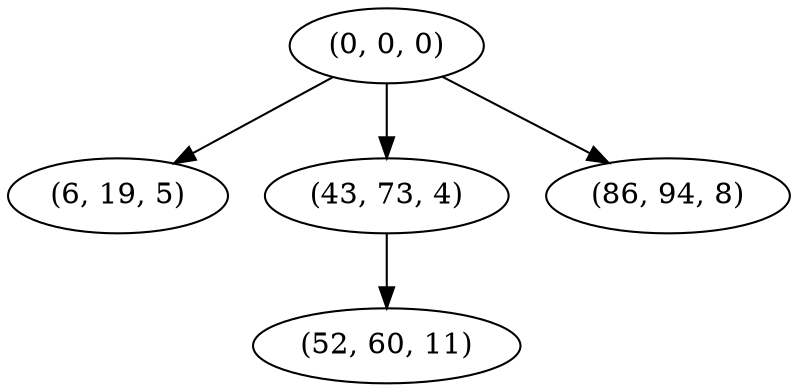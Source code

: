 digraph tree {
    "(0, 0, 0)";
    "(6, 19, 5)";
    "(43, 73, 4)";
    "(52, 60, 11)";
    "(86, 94, 8)";
    "(0, 0, 0)" -> "(6, 19, 5)";
    "(0, 0, 0)" -> "(43, 73, 4)";
    "(0, 0, 0)" -> "(86, 94, 8)";
    "(43, 73, 4)" -> "(52, 60, 11)";
}
